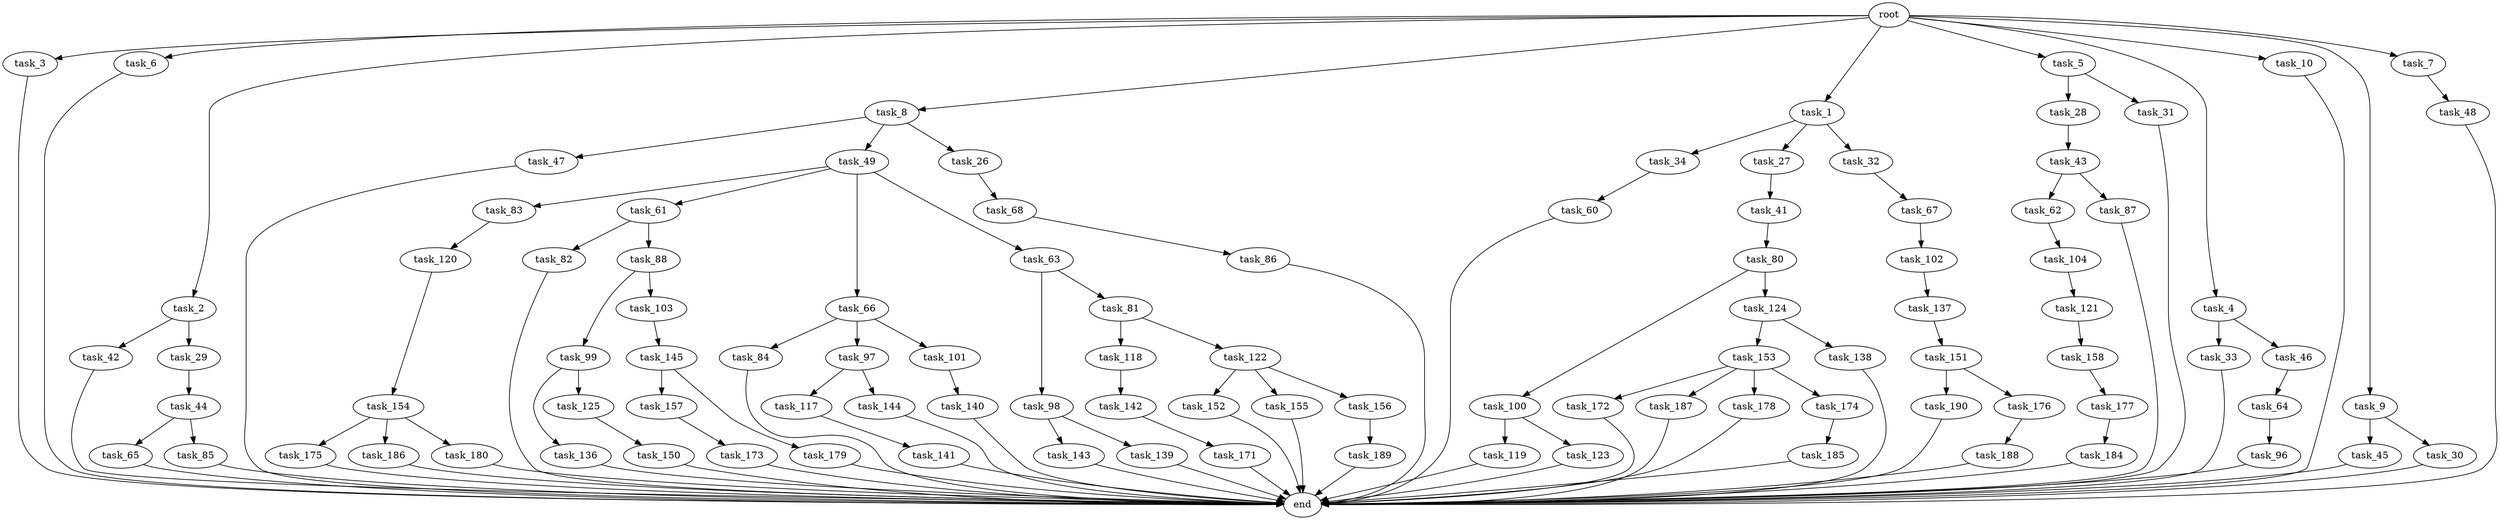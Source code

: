 digraph G {
  task_173 [size="30923764531.200001"];
  task_65 [size="69578470195.199997"];
  task_45 [size="42090679500.800003"];
  task_151 [size="30923764531.200001"];
  task_100 [size="21474836480.000000"];
  task_153 [size="13743895347.200001"];
  task_47 [size="21474836480.000000"];
  task_3 [size="102.400000"];
  task_6 [size="102.400000"];
  task_171 [size="85899345920.000000"];
  task_141 [size="3435973836.800000"];
  task_2 [size="102.400000"];
  end [size="0.000000"];
  task_8 [size="102.400000"];
  task_150 [size="69578470195.199997"];
  task_44 [size="21474836480.000000"];
  task_172 [size="42090679500.800003"];
  task_1 [size="102.400000"];
  task_84 [size="42090679500.800003"];
  task_49 [size="21474836480.000000"];
  task_184 [size="13743895347.200001"];
  task_187 [size="42090679500.800003"];
  task_86 [size="3435973836.800000"];
  task_117 [size="54975581388.800003"];
  task_43 [size="13743895347.200001"];
  task_34 [size="30923764531.200001"];
  task_33 [size="7730941132.800000"];
  task_118 [size="3435973836.800000"];
  task_189 [size="3435973836.800000"];
  task_138 [size="13743895347.200001"];
  task_97 [size="42090679500.800003"];
  task_5 [size="102.400000"];
  task_48 [size="69578470195.199997"];
  task_4 [size="102.400000"];
  task_157 [size="21474836480.000000"];
  task_185 [size="42090679500.800003"];
  task_99 [size="69578470195.199997"];
  task_120 [size="54975581388.800003"];
  task_96 [size="13743895347.200001"];
  task_177 [size="3435973836.800000"];
  task_82 [size="30923764531.200001"];
  task_144 [size="54975581388.800003"];
  task_10 [size="102.400000"];
  task_83 [size="13743895347.200001"];
  task_103 [size="69578470195.199997"];
  task_98 [size="3435973836.800000"];
  task_62 [size="54975581388.800003"];
  task_9 [size="102.400000"];
  task_41 [size="54975581388.800003"];
  task_175 [size="42090679500.800003"];
  task_121 [size="7730941132.800000"];
  task_186 [size="42090679500.800003"];
  task_60 [size="54975581388.800003"];
  task_27 [size="30923764531.200001"];
  task_179 [size="21474836480.000000"];
  task_61 [size="13743895347.200001"];
  task_143 [size="54975581388.800003"];
  task_80 [size="3435973836.800000"];
  task_66 [size="13743895347.200001"];
  task_142 [size="3435973836.800000"];
  root [size="0.000000"];
  task_136 [size="3435973836.800000"];
  task_32 [size="30923764531.200001"];
  task_152 [size="85899345920.000000"];
  task_30 [size="42090679500.800003"];
  task_188 [size="3435973836.800000"];
  task_180 [size="42090679500.800003"];
  task_81 [size="3435973836.800000"];
  task_88 [size="30923764531.200001"];
  task_28 [size="13743895347.200001"];
  task_42 [size="85899345920.000000"];
  task_154 [size="85899345920.000000"];
  task_140 [size="85899345920.000000"];
  task_87 [size="54975581388.800003"];
  task_29 [size="85899345920.000000"];
  task_31 [size="13743895347.200001"];
  task_85 [size="69578470195.199997"];
  task_122 [size="3435973836.800000"];
  task_119 [size="21474836480.000000"];
  task_63 [size="13743895347.200001"];
  task_101 [size="42090679500.800003"];
  task_26 [size="21474836480.000000"];
  task_67 [size="3435973836.800000"];
  task_178 [size="42090679500.800003"];
  task_125 [size="3435973836.800000"];
  task_102 [size="7730941132.800000"];
  task_155 [size="85899345920.000000"];
  task_124 [size="21474836480.000000"];
  task_46 [size="7730941132.800000"];
  task_137 [size="69578470195.199997"];
  task_7 [size="102.400000"];
  task_139 [size="54975581388.800003"];
  task_190 [size="3435973836.800000"];
  task_156 [size="85899345920.000000"];
  task_68 [size="42090679500.800003"];
  task_104 [size="3435973836.800000"];
  task_176 [size="3435973836.800000"];
  task_174 [size="42090679500.800003"];
  task_145 [size="54975581388.800003"];
  task_64 [size="3435973836.800000"];
  task_123 [size="21474836480.000000"];
  task_158 [size="21474836480.000000"];

  task_173 -> end [size="1.000000"];
  task_65 -> end [size="1.000000"];
  task_45 -> end [size="1.000000"];
  task_151 -> task_176 [size="33554432.000000"];
  task_151 -> task_190 [size="33554432.000000"];
  task_100 -> task_119 [size="209715200.000000"];
  task_100 -> task_123 [size="209715200.000000"];
  task_153 -> task_174 [size="411041792.000000"];
  task_153 -> task_178 [size="411041792.000000"];
  task_153 -> task_187 [size="411041792.000000"];
  task_153 -> task_172 [size="411041792.000000"];
  task_47 -> end [size="1.000000"];
  task_3 -> end [size="1.000000"];
  task_6 -> end [size="1.000000"];
  task_171 -> end [size="1.000000"];
  task_141 -> end [size="1.000000"];
  task_2 -> task_42 [size="838860800.000000"];
  task_2 -> task_29 [size="838860800.000000"];
  task_8 -> task_47 [size="209715200.000000"];
  task_8 -> task_26 [size="209715200.000000"];
  task_8 -> task_49 [size="209715200.000000"];
  task_150 -> end [size="1.000000"];
  task_44 -> task_65 [size="679477248.000000"];
  task_44 -> task_85 [size="679477248.000000"];
  task_172 -> end [size="1.000000"];
  task_1 -> task_27 [size="301989888.000000"];
  task_1 -> task_34 [size="301989888.000000"];
  task_1 -> task_32 [size="301989888.000000"];
  task_84 -> end [size="1.000000"];
  task_49 -> task_63 [size="134217728.000000"];
  task_49 -> task_83 [size="134217728.000000"];
  task_49 -> task_66 [size="134217728.000000"];
  task_49 -> task_61 [size="134217728.000000"];
  task_184 -> end [size="1.000000"];
  task_187 -> end [size="1.000000"];
  task_86 -> end [size="1.000000"];
  task_117 -> task_141 [size="33554432.000000"];
  task_43 -> task_62 [size="536870912.000000"];
  task_43 -> task_87 [size="536870912.000000"];
  task_34 -> task_60 [size="536870912.000000"];
  task_33 -> end [size="1.000000"];
  task_118 -> task_142 [size="33554432.000000"];
  task_189 -> end [size="1.000000"];
  task_138 -> end [size="1.000000"];
  task_97 -> task_117 [size="536870912.000000"];
  task_97 -> task_144 [size="536870912.000000"];
  task_5 -> task_28 [size="134217728.000000"];
  task_5 -> task_31 [size="134217728.000000"];
  task_48 -> end [size="1.000000"];
  task_4 -> task_33 [size="75497472.000000"];
  task_4 -> task_46 [size="75497472.000000"];
  task_157 -> task_173 [size="301989888.000000"];
  task_185 -> end [size="1.000000"];
  task_99 -> task_136 [size="33554432.000000"];
  task_99 -> task_125 [size="33554432.000000"];
  task_120 -> task_154 [size="838860800.000000"];
  task_96 -> end [size="1.000000"];
  task_177 -> task_184 [size="134217728.000000"];
  task_82 -> end [size="1.000000"];
  task_144 -> end [size="1.000000"];
  task_10 -> end [size="1.000000"];
  task_83 -> task_120 [size="536870912.000000"];
  task_103 -> task_145 [size="536870912.000000"];
  task_98 -> task_139 [size="536870912.000000"];
  task_98 -> task_143 [size="536870912.000000"];
  task_62 -> task_104 [size="33554432.000000"];
  task_9 -> task_30 [size="411041792.000000"];
  task_9 -> task_45 [size="411041792.000000"];
  task_41 -> task_80 [size="33554432.000000"];
  task_175 -> end [size="1.000000"];
  task_121 -> task_158 [size="209715200.000000"];
  task_186 -> end [size="1.000000"];
  task_60 -> end [size="1.000000"];
  task_27 -> task_41 [size="536870912.000000"];
  task_179 -> end [size="1.000000"];
  task_61 -> task_88 [size="301989888.000000"];
  task_61 -> task_82 [size="301989888.000000"];
  task_143 -> end [size="1.000000"];
  task_80 -> task_124 [size="209715200.000000"];
  task_80 -> task_100 [size="209715200.000000"];
  task_66 -> task_84 [size="411041792.000000"];
  task_66 -> task_101 [size="411041792.000000"];
  task_66 -> task_97 [size="411041792.000000"];
  task_142 -> task_171 [size="838860800.000000"];
  root -> task_8 [size="1.000000"];
  root -> task_9 [size="1.000000"];
  root -> task_3 [size="1.000000"];
  root -> task_7 [size="1.000000"];
  root -> task_6 [size="1.000000"];
  root -> task_1 [size="1.000000"];
  root -> task_10 [size="1.000000"];
  root -> task_5 [size="1.000000"];
  root -> task_2 [size="1.000000"];
  root -> task_4 [size="1.000000"];
  task_136 -> end [size="1.000000"];
  task_32 -> task_67 [size="33554432.000000"];
  task_152 -> end [size="1.000000"];
  task_30 -> end [size="1.000000"];
  task_188 -> end [size="1.000000"];
  task_180 -> end [size="1.000000"];
  task_81 -> task_118 [size="33554432.000000"];
  task_81 -> task_122 [size="33554432.000000"];
  task_88 -> task_99 [size="679477248.000000"];
  task_88 -> task_103 [size="679477248.000000"];
  task_28 -> task_43 [size="134217728.000000"];
  task_42 -> end [size="1.000000"];
  task_154 -> task_186 [size="411041792.000000"];
  task_154 -> task_180 [size="411041792.000000"];
  task_154 -> task_175 [size="411041792.000000"];
  task_140 -> end [size="1.000000"];
  task_87 -> end [size="1.000000"];
  task_29 -> task_44 [size="209715200.000000"];
  task_31 -> end [size="1.000000"];
  task_85 -> end [size="1.000000"];
  task_122 -> task_155 [size="838860800.000000"];
  task_122 -> task_152 [size="838860800.000000"];
  task_122 -> task_156 [size="838860800.000000"];
  task_119 -> end [size="1.000000"];
  task_63 -> task_98 [size="33554432.000000"];
  task_63 -> task_81 [size="33554432.000000"];
  task_101 -> task_140 [size="838860800.000000"];
  task_26 -> task_68 [size="411041792.000000"];
  task_67 -> task_102 [size="75497472.000000"];
  task_178 -> end [size="1.000000"];
  task_125 -> task_150 [size="679477248.000000"];
  task_102 -> task_137 [size="679477248.000000"];
  task_155 -> end [size="1.000000"];
  task_124 -> task_138 [size="134217728.000000"];
  task_124 -> task_153 [size="134217728.000000"];
  task_46 -> task_64 [size="33554432.000000"];
  task_137 -> task_151 [size="301989888.000000"];
  task_7 -> task_48 [size="679477248.000000"];
  task_139 -> end [size="1.000000"];
  task_190 -> end [size="1.000000"];
  task_156 -> task_189 [size="33554432.000000"];
  task_68 -> task_86 [size="33554432.000000"];
  task_104 -> task_121 [size="75497472.000000"];
  task_176 -> task_188 [size="33554432.000000"];
  task_174 -> task_185 [size="411041792.000000"];
  task_145 -> task_157 [size="209715200.000000"];
  task_145 -> task_179 [size="209715200.000000"];
  task_64 -> task_96 [size="134217728.000000"];
  task_123 -> end [size="1.000000"];
  task_158 -> task_177 [size="33554432.000000"];
}

